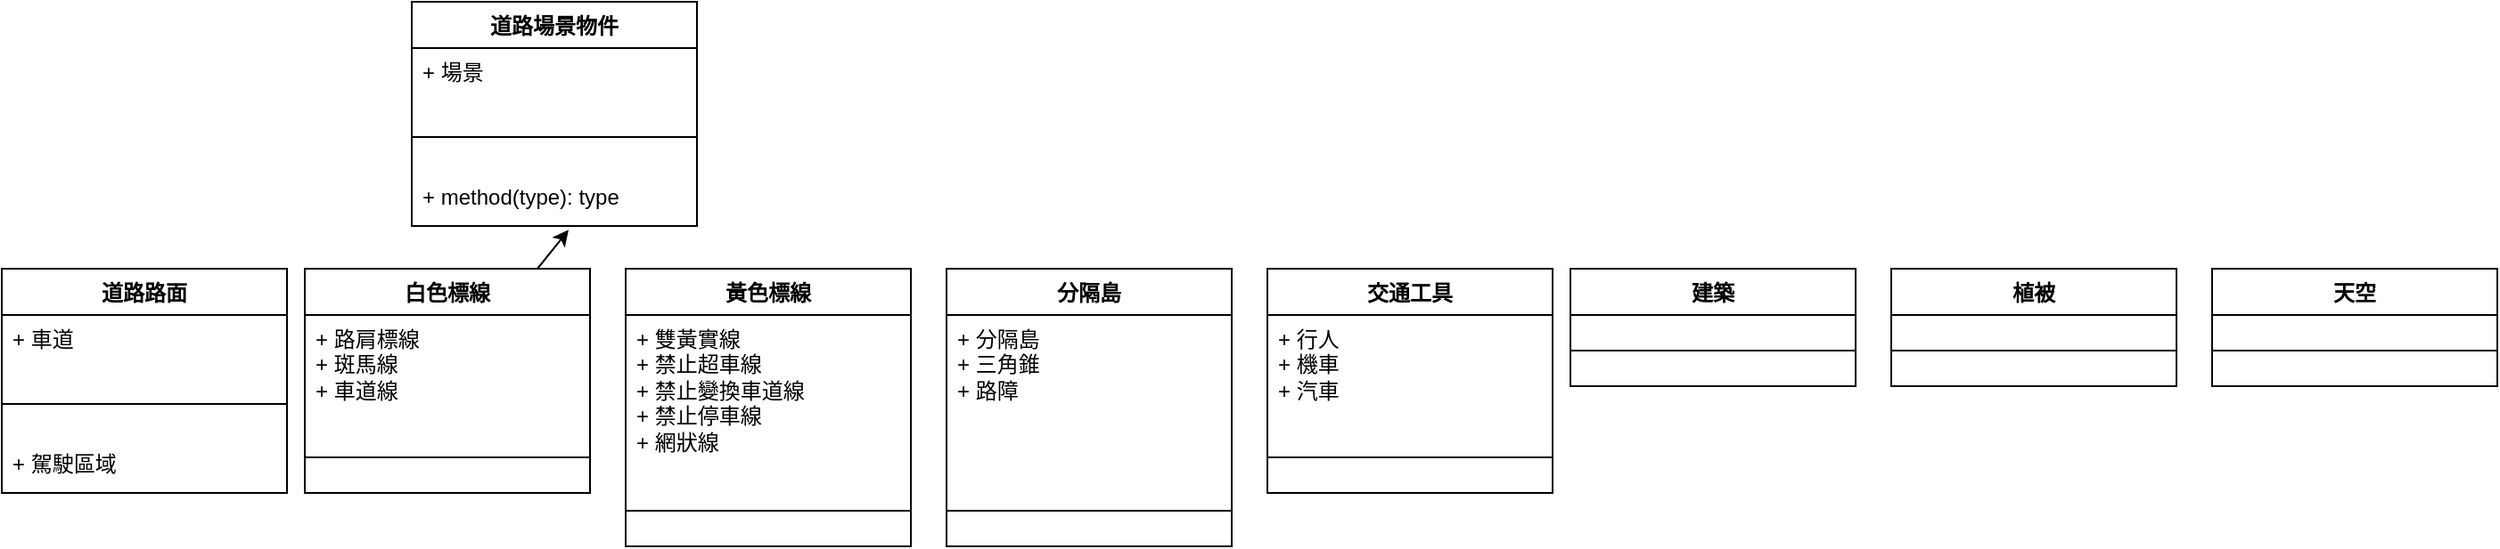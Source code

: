 <mxfile version="22.0.8" type="github">
  <diagram name="第 1 页" id="ra2MW5gxlobyjlcShpY1">
    <mxGraphModel dx="758" dy="493" grid="1" gridSize="10" guides="1" tooltips="1" connect="1" arrows="1" fold="1" page="1" pageScale="1" pageWidth="827" pageHeight="1169" math="0" shadow="0">
      <root>
        <mxCell id="0" />
        <mxCell id="1" parent="0" />
        <mxCell id="M-e9JHKKSAnauPj2znhq-1" value="道路場景物件" style="swimlane;fontStyle=1;align=center;verticalAlign=top;childLayout=stackLayout;horizontal=1;startSize=26;horizontalStack=0;resizeParent=1;resizeParentMax=0;resizeLast=0;collapsible=1;marginBottom=0;whiteSpace=wrap;html=1;" parent="1" vertex="1">
          <mxGeometry x="340" y="110" width="160" height="126" as="geometry" />
        </mxCell>
        <mxCell id="M-e9JHKKSAnauPj2znhq-2" value="+ 場景" style="text;strokeColor=none;fillColor=none;align=left;verticalAlign=top;spacingLeft=4;spacingRight=4;overflow=hidden;rotatable=0;points=[[0,0.5],[1,0.5]];portConstraint=eastwest;whiteSpace=wrap;html=1;" parent="M-e9JHKKSAnauPj2znhq-1" vertex="1">
          <mxGeometry y="26" width="160" height="30" as="geometry" />
        </mxCell>
        <mxCell id="M-e9JHKKSAnauPj2znhq-3" value="" style="line;strokeWidth=1;fillColor=none;align=left;verticalAlign=middle;spacingTop=-1;spacingLeft=3;spacingRight=3;rotatable=0;labelPosition=right;points=[];portConstraint=eastwest;strokeColor=inherit;" parent="M-e9JHKKSAnauPj2znhq-1" vertex="1">
          <mxGeometry y="56" width="160" height="40" as="geometry" />
        </mxCell>
        <mxCell id="M-e9JHKKSAnauPj2znhq-4" value="+ method(type): type" style="text;strokeColor=none;fillColor=none;align=left;verticalAlign=top;spacingLeft=4;spacingRight=4;overflow=hidden;rotatable=0;points=[[0,0.5],[1,0.5]];portConstraint=eastwest;whiteSpace=wrap;html=1;" parent="M-e9JHKKSAnauPj2znhq-1" vertex="1">
          <mxGeometry y="96" width="160" height="30" as="geometry" />
        </mxCell>
        <mxCell id="iP_cFw7GPyOQ_z7oBaNd-1" value="" style="rounded=0;orthogonalLoop=1;jettySize=auto;html=1;entryX=0.55;entryY=1.072;entryDx=0;entryDy=0;entryPerimeter=0;" edge="1" parent="1" source="M-e9JHKKSAnauPj2znhq-5" target="M-e9JHKKSAnauPj2znhq-4">
          <mxGeometry relative="1" as="geometry" />
        </mxCell>
        <mxCell id="M-e9JHKKSAnauPj2znhq-5" value="白色標線&lt;br&gt;" style="swimlane;fontStyle=1;align=center;verticalAlign=top;childLayout=stackLayout;horizontal=1;startSize=26;horizontalStack=0;resizeParent=1;resizeParentMax=0;resizeLast=0;collapsible=1;marginBottom=0;whiteSpace=wrap;html=1;" parent="1" vertex="1">
          <mxGeometry x="280" y="260" width="160" height="126" as="geometry" />
        </mxCell>
        <mxCell id="M-e9JHKKSAnauPj2znhq-6" value="+ 路肩標線&lt;br&gt;+ 斑馬線&lt;br&gt;+ 車道線" style="text;strokeColor=none;fillColor=none;align=left;verticalAlign=top;spacingLeft=4;spacingRight=4;overflow=hidden;rotatable=0;points=[[0,0.5],[1,0.5]];portConstraint=eastwest;whiteSpace=wrap;html=1;" parent="M-e9JHKKSAnauPj2znhq-5" vertex="1">
          <mxGeometry y="26" width="160" height="60" as="geometry" />
        </mxCell>
        <mxCell id="M-e9JHKKSAnauPj2znhq-7" value="" style="line;strokeWidth=1;fillColor=none;align=left;verticalAlign=middle;spacingTop=-1;spacingLeft=3;spacingRight=3;rotatable=0;labelPosition=right;points=[];portConstraint=eastwest;strokeColor=inherit;" parent="M-e9JHKKSAnauPj2znhq-5" vertex="1">
          <mxGeometry y="86" width="160" height="40" as="geometry" />
        </mxCell>
        <mxCell id="M-e9JHKKSAnauPj2znhq-9" value="道路路面" style="swimlane;fontStyle=1;align=center;verticalAlign=top;childLayout=stackLayout;horizontal=1;startSize=26;horizontalStack=0;resizeParent=1;resizeParentMax=0;resizeLast=0;collapsible=1;marginBottom=0;whiteSpace=wrap;html=1;" parent="1" vertex="1">
          <mxGeometry x="110" y="260" width="160" height="126" as="geometry" />
        </mxCell>
        <mxCell id="M-e9JHKKSAnauPj2znhq-10" value="+ 車道" style="text;strokeColor=none;fillColor=none;align=left;verticalAlign=top;spacingLeft=4;spacingRight=4;overflow=hidden;rotatable=0;points=[[0,0.5],[1,0.5]];portConstraint=eastwest;whiteSpace=wrap;html=1;" parent="M-e9JHKKSAnauPj2znhq-9" vertex="1">
          <mxGeometry y="26" width="160" height="30" as="geometry" />
        </mxCell>
        <mxCell id="M-e9JHKKSAnauPj2znhq-11" value="" style="line;strokeWidth=1;fillColor=none;align=left;verticalAlign=middle;spacingTop=-1;spacingLeft=3;spacingRight=3;rotatable=0;labelPosition=right;points=[];portConstraint=eastwest;strokeColor=inherit;" parent="M-e9JHKKSAnauPj2znhq-9" vertex="1">
          <mxGeometry y="56" width="160" height="40" as="geometry" />
        </mxCell>
        <mxCell id="M-e9JHKKSAnauPj2znhq-12" value="+ 駕駛區域" style="text;strokeColor=none;fillColor=none;align=left;verticalAlign=top;spacingLeft=4;spacingRight=4;overflow=hidden;rotatable=0;points=[[0,0.5],[1,0.5]];portConstraint=eastwest;whiteSpace=wrap;html=1;" parent="M-e9JHKKSAnauPj2znhq-9" vertex="1">
          <mxGeometry y="96" width="160" height="30" as="geometry" />
        </mxCell>
        <mxCell id="M-e9JHKKSAnauPj2znhq-14" value="黃色標線" style="swimlane;fontStyle=1;align=center;verticalAlign=top;childLayout=stackLayout;horizontal=1;startSize=26;horizontalStack=0;resizeParent=1;resizeParentMax=0;resizeLast=0;collapsible=1;marginBottom=0;whiteSpace=wrap;html=1;" parent="1" vertex="1">
          <mxGeometry x="460" y="260" width="160" height="156" as="geometry" />
        </mxCell>
        <mxCell id="M-e9JHKKSAnauPj2znhq-15" value="+&amp;nbsp;雙黃實線&lt;br&gt;+&amp;nbsp;禁止超車線&lt;br&gt;+&amp;nbsp;禁止變換車道線&lt;br&gt;+&amp;nbsp;禁止停車線&lt;br&gt;+&amp;nbsp;網狀線" style="text;strokeColor=none;fillColor=none;align=left;verticalAlign=top;spacingLeft=4;spacingRight=4;overflow=hidden;rotatable=0;points=[[0,0.5],[1,0.5]];portConstraint=eastwest;whiteSpace=wrap;html=1;" parent="M-e9JHKKSAnauPj2znhq-14" vertex="1">
          <mxGeometry y="26" width="160" height="90" as="geometry" />
        </mxCell>
        <mxCell id="M-e9JHKKSAnauPj2znhq-16" value="" style="line;strokeWidth=1;fillColor=none;align=left;verticalAlign=middle;spacingTop=-1;spacingLeft=3;spacingRight=3;rotatable=0;labelPosition=right;points=[];portConstraint=eastwest;strokeColor=inherit;" parent="M-e9JHKKSAnauPj2znhq-14" vertex="1">
          <mxGeometry y="116" width="160" height="40" as="geometry" />
        </mxCell>
        <mxCell id="iP_cFw7GPyOQ_z7oBaNd-3" value="分隔島" style="swimlane;fontStyle=1;align=center;verticalAlign=top;childLayout=stackLayout;horizontal=1;startSize=26;horizontalStack=0;resizeParent=1;resizeParentMax=0;resizeLast=0;collapsible=1;marginBottom=0;whiteSpace=wrap;html=1;" vertex="1" parent="1">
          <mxGeometry x="640" y="260" width="160" height="156" as="geometry" />
        </mxCell>
        <mxCell id="iP_cFw7GPyOQ_z7oBaNd-4" value="+ 分隔島&lt;br&gt;+ 三角錐&lt;br&gt;+ 路障" style="text;strokeColor=none;fillColor=none;align=left;verticalAlign=top;spacingLeft=4;spacingRight=4;overflow=hidden;rotatable=0;points=[[0,0.5],[1,0.5]];portConstraint=eastwest;whiteSpace=wrap;html=1;" vertex="1" parent="iP_cFw7GPyOQ_z7oBaNd-3">
          <mxGeometry y="26" width="160" height="90" as="geometry" />
        </mxCell>
        <mxCell id="iP_cFw7GPyOQ_z7oBaNd-5" value="" style="line;strokeWidth=1;fillColor=none;align=left;verticalAlign=middle;spacingTop=-1;spacingLeft=3;spacingRight=3;rotatable=0;labelPosition=right;points=[];portConstraint=eastwest;strokeColor=inherit;" vertex="1" parent="iP_cFw7GPyOQ_z7oBaNd-3">
          <mxGeometry y="116" width="160" height="40" as="geometry" />
        </mxCell>
        <mxCell id="iP_cFw7GPyOQ_z7oBaNd-6" value="建築" style="swimlane;fontStyle=1;align=center;verticalAlign=top;childLayout=stackLayout;horizontal=1;startSize=26;horizontalStack=0;resizeParent=1;resizeParentMax=0;resizeLast=0;collapsible=1;marginBottom=0;whiteSpace=wrap;html=1;" vertex="1" parent="1">
          <mxGeometry x="990" y="260" width="160" height="66" as="geometry" />
        </mxCell>
        <mxCell id="iP_cFw7GPyOQ_z7oBaNd-8" value="" style="line;strokeWidth=1;fillColor=none;align=left;verticalAlign=middle;spacingTop=-1;spacingLeft=3;spacingRight=3;rotatable=0;labelPosition=right;points=[];portConstraint=eastwest;strokeColor=inherit;" vertex="1" parent="iP_cFw7GPyOQ_z7oBaNd-6">
          <mxGeometry y="26" width="160" height="40" as="geometry" />
        </mxCell>
        <mxCell id="iP_cFw7GPyOQ_z7oBaNd-9" value="交通工具" style="swimlane;fontStyle=1;align=center;verticalAlign=top;childLayout=stackLayout;horizontal=1;startSize=26;horizontalStack=0;resizeParent=1;resizeParentMax=0;resizeLast=0;collapsible=1;marginBottom=0;whiteSpace=wrap;html=1;" vertex="1" parent="1">
          <mxGeometry x="820" y="260" width="160" height="126" as="geometry" />
        </mxCell>
        <mxCell id="iP_cFw7GPyOQ_z7oBaNd-10" value="+ 行人&lt;br&gt;+ 機車&lt;br&gt;+ 汽車&lt;br&gt;" style="text;strokeColor=none;fillColor=none;align=left;verticalAlign=top;spacingLeft=4;spacingRight=4;overflow=hidden;rotatable=0;points=[[0,0.5],[1,0.5]];portConstraint=eastwest;whiteSpace=wrap;html=1;" vertex="1" parent="iP_cFw7GPyOQ_z7oBaNd-9">
          <mxGeometry y="26" width="160" height="60" as="geometry" />
        </mxCell>
        <mxCell id="iP_cFw7GPyOQ_z7oBaNd-11" value="" style="line;strokeWidth=1;fillColor=none;align=left;verticalAlign=middle;spacingTop=-1;spacingLeft=3;spacingRight=3;rotatable=0;labelPosition=right;points=[];portConstraint=eastwest;strokeColor=inherit;" vertex="1" parent="iP_cFw7GPyOQ_z7oBaNd-9">
          <mxGeometry y="86" width="160" height="40" as="geometry" />
        </mxCell>
        <mxCell id="iP_cFw7GPyOQ_z7oBaNd-13" value="植被" style="swimlane;fontStyle=1;align=center;verticalAlign=top;childLayout=stackLayout;horizontal=1;startSize=26;horizontalStack=0;resizeParent=1;resizeParentMax=0;resizeLast=0;collapsible=1;marginBottom=0;whiteSpace=wrap;html=1;" vertex="1" parent="1">
          <mxGeometry x="1170" y="260" width="160" height="66" as="geometry" />
        </mxCell>
        <mxCell id="iP_cFw7GPyOQ_z7oBaNd-15" value="" style="line;strokeWidth=1;fillColor=none;align=left;verticalAlign=middle;spacingTop=-1;spacingLeft=3;spacingRight=3;rotatable=0;labelPosition=right;points=[];portConstraint=eastwest;strokeColor=inherit;" vertex="1" parent="iP_cFw7GPyOQ_z7oBaNd-13">
          <mxGeometry y="26" width="160" height="40" as="geometry" />
        </mxCell>
        <mxCell id="iP_cFw7GPyOQ_z7oBaNd-16" value="天空" style="swimlane;fontStyle=1;align=center;verticalAlign=top;childLayout=stackLayout;horizontal=1;startSize=26;horizontalStack=0;resizeParent=1;resizeParentMax=0;resizeLast=0;collapsible=1;marginBottom=0;whiteSpace=wrap;html=1;" vertex="1" parent="1">
          <mxGeometry x="1350" y="260" width="160" height="66" as="geometry" />
        </mxCell>
        <mxCell id="iP_cFw7GPyOQ_z7oBaNd-18" value="" style="line;strokeWidth=1;fillColor=none;align=left;verticalAlign=middle;spacingTop=-1;spacingLeft=3;spacingRight=3;rotatable=0;labelPosition=right;points=[];portConstraint=eastwest;strokeColor=inherit;" vertex="1" parent="iP_cFw7GPyOQ_z7oBaNd-16">
          <mxGeometry y="26" width="160" height="40" as="geometry" />
        </mxCell>
      </root>
    </mxGraphModel>
  </diagram>
</mxfile>
